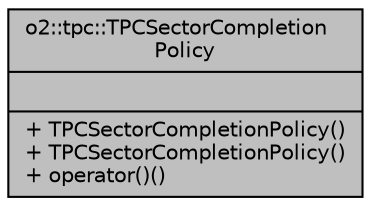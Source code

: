 digraph "o2::tpc::TPCSectorCompletionPolicy"
{
 // INTERACTIVE_SVG=YES
  bgcolor="transparent";
  edge [fontname="Helvetica",fontsize="10",labelfontname="Helvetica",labelfontsize="10"];
  node [fontname="Helvetica",fontsize="10",shape=record];
  Node1 [label="{o2::tpc::TPCSectorCompletion\lPolicy\n||+ TPCSectorCompletionPolicy()\l+ TPCSectorCompletionPolicy()\l+ operator()()\l}",height=0.2,width=0.4,color="black", fillcolor="grey75", style="filled", fontcolor="black"];
}
